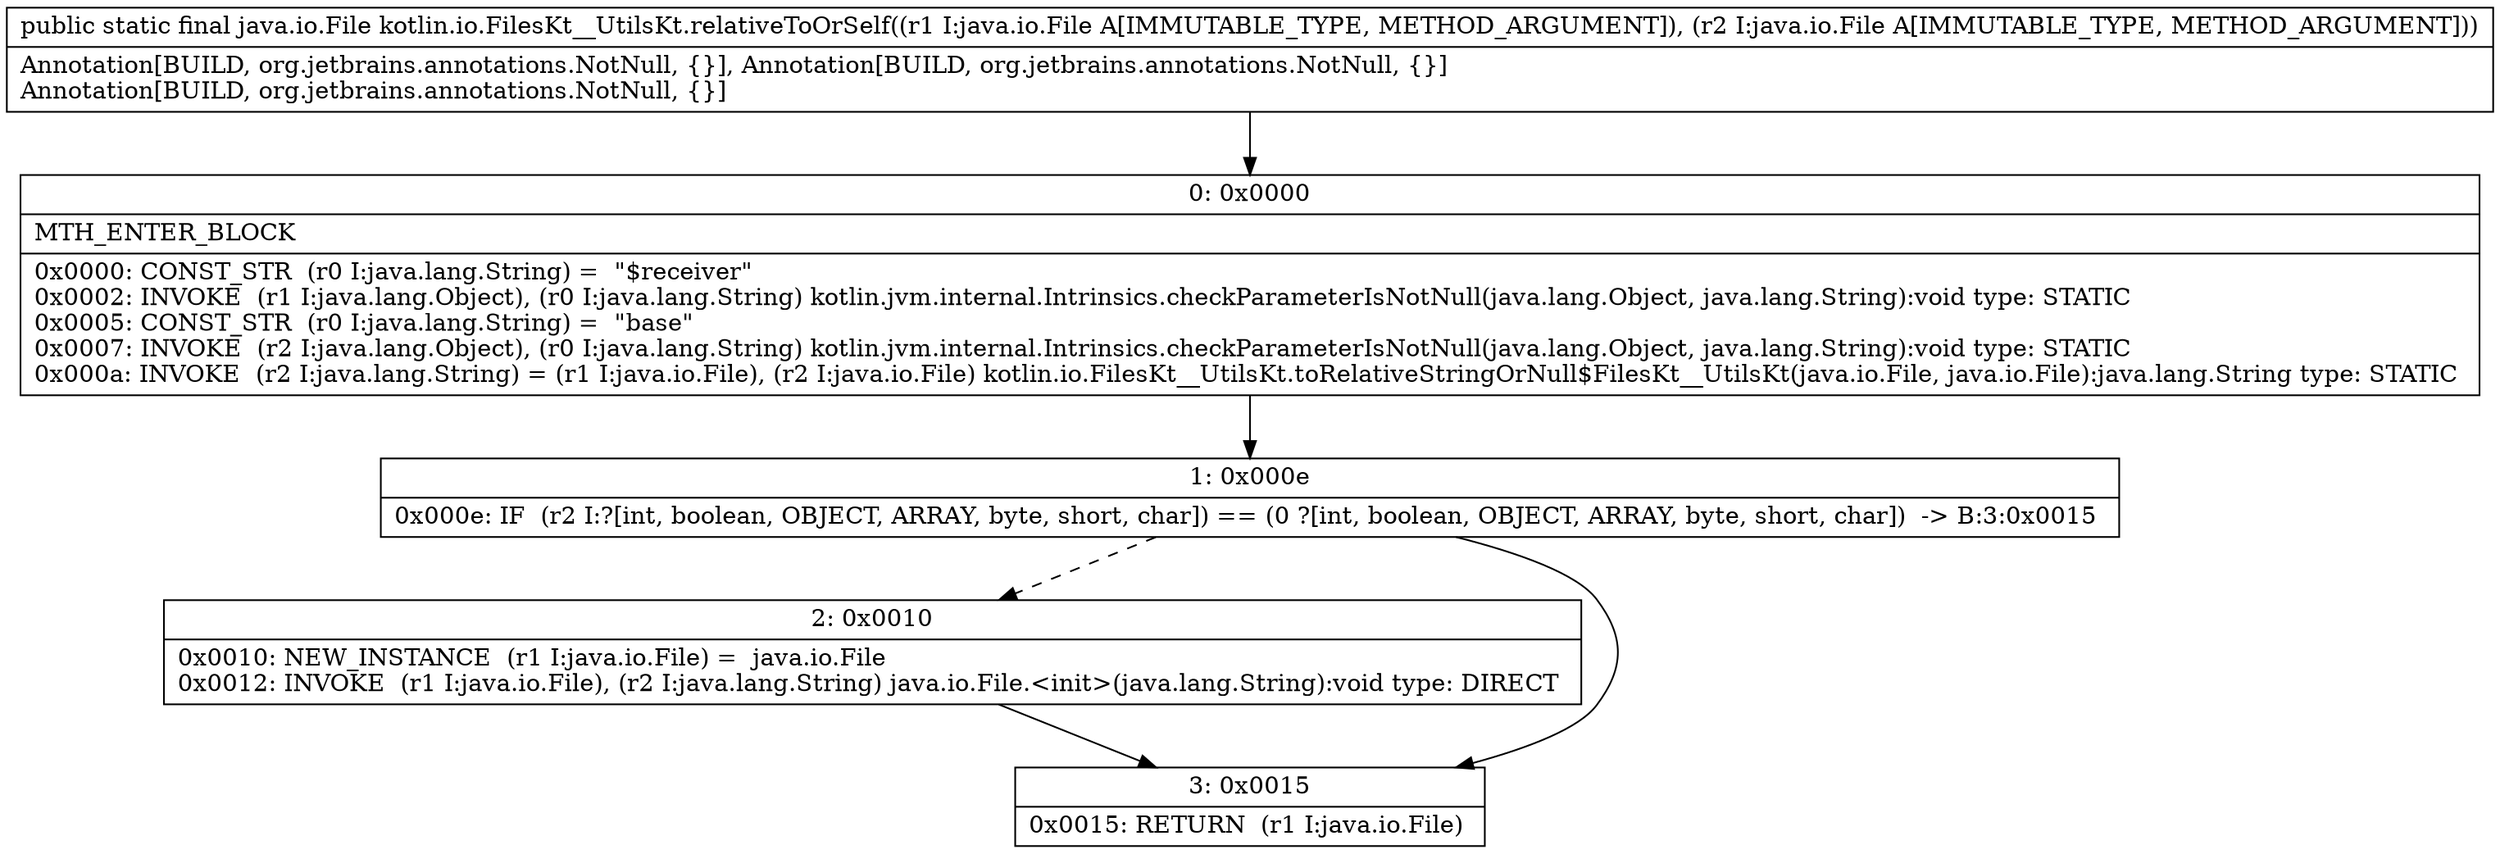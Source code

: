 digraph "CFG forkotlin.io.FilesKt__UtilsKt.relativeToOrSelf(Ljava\/io\/File;Ljava\/io\/File;)Ljava\/io\/File;" {
Node_0 [shape=record,label="{0\:\ 0x0000|MTH_ENTER_BLOCK\l|0x0000: CONST_STR  (r0 I:java.lang.String) =  \"$receiver\" \l0x0002: INVOKE  (r1 I:java.lang.Object), (r0 I:java.lang.String) kotlin.jvm.internal.Intrinsics.checkParameterIsNotNull(java.lang.Object, java.lang.String):void type: STATIC \l0x0005: CONST_STR  (r0 I:java.lang.String) =  \"base\" \l0x0007: INVOKE  (r2 I:java.lang.Object), (r0 I:java.lang.String) kotlin.jvm.internal.Intrinsics.checkParameterIsNotNull(java.lang.Object, java.lang.String):void type: STATIC \l0x000a: INVOKE  (r2 I:java.lang.String) = (r1 I:java.io.File), (r2 I:java.io.File) kotlin.io.FilesKt__UtilsKt.toRelativeStringOrNull$FilesKt__UtilsKt(java.io.File, java.io.File):java.lang.String type: STATIC \l}"];
Node_1 [shape=record,label="{1\:\ 0x000e|0x000e: IF  (r2 I:?[int, boolean, OBJECT, ARRAY, byte, short, char]) == (0 ?[int, boolean, OBJECT, ARRAY, byte, short, char])  \-\> B:3:0x0015 \l}"];
Node_2 [shape=record,label="{2\:\ 0x0010|0x0010: NEW_INSTANCE  (r1 I:java.io.File) =  java.io.File \l0x0012: INVOKE  (r1 I:java.io.File), (r2 I:java.lang.String) java.io.File.\<init\>(java.lang.String):void type: DIRECT \l}"];
Node_3 [shape=record,label="{3\:\ 0x0015|0x0015: RETURN  (r1 I:java.io.File) \l}"];
MethodNode[shape=record,label="{public static final java.io.File kotlin.io.FilesKt__UtilsKt.relativeToOrSelf((r1 I:java.io.File A[IMMUTABLE_TYPE, METHOD_ARGUMENT]), (r2 I:java.io.File A[IMMUTABLE_TYPE, METHOD_ARGUMENT]))  | Annotation[BUILD, org.jetbrains.annotations.NotNull, \{\}], Annotation[BUILD, org.jetbrains.annotations.NotNull, \{\}]\lAnnotation[BUILD, org.jetbrains.annotations.NotNull, \{\}]\l}"];
MethodNode -> Node_0;
Node_0 -> Node_1;
Node_1 -> Node_2[style=dashed];
Node_1 -> Node_3;
Node_2 -> Node_3;
}

